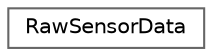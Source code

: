 digraph "Graphical Class Hierarchy"
{
 // LATEX_PDF_SIZE
  bgcolor="transparent";
  edge [fontname=Helvetica,fontsize=10,labelfontname=Helvetica,labelfontsize=10];
  node [fontname=Helvetica,fontsize=10,shape=box,height=0.2,width=0.4];
  rankdir="LR";
  Node0 [label="RawSensorData",height=0.2,width=0.4,color="grey40", fillcolor="white", style="filled",URL="$structRawSensorData.html",tooltip=" "];
}
